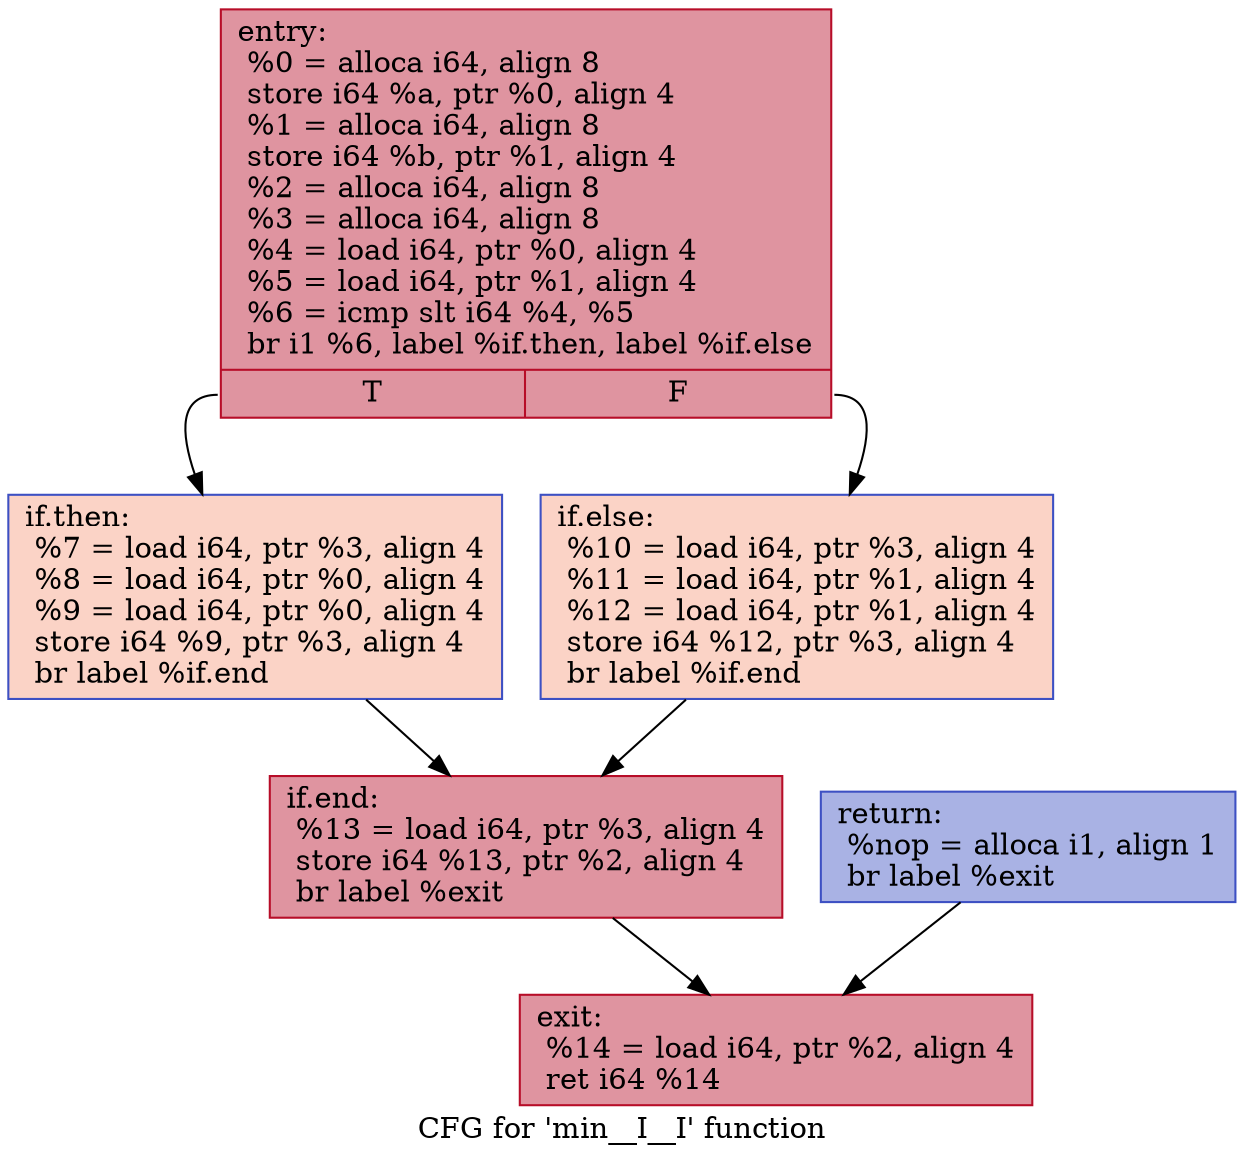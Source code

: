 digraph "CFG for 'min__I__I' function" {
	label="CFG for 'min__I__I' function";

	Node0x1bc8f3041e0 [shape=record,color="#b70d28ff", style=filled, fillcolor="#b70d2870",label="{entry:\l  %0 = alloca i64, align 8\l  store i64 %a, ptr %0, align 4\l  %1 = alloca i64, align 8\l  store i64 %b, ptr %1, align 4\l  %2 = alloca i64, align 8\l  %3 = alloca i64, align 8\l  %4 = load i64, ptr %0, align 4\l  %5 = load i64, ptr %1, align 4\l  %6 = icmp slt i64 %4, %5\l  br i1 %6, label %if.then, label %if.else\l|{<s0>T|<s1>F}}"];
	Node0x1bc8f3041e0:s0 -> Node0x1bc8f304300;
	Node0x1bc8f3041e0:s1 -> Node0x1bc8f3045a0;
	Node0x1bc8f304300 [shape=record,color="#3d50c3ff", style=filled, fillcolor="#f59c7d70",label="{if.then:                                          \l  %7 = load i64, ptr %3, align 4\l  %8 = load i64, ptr %0, align 4\l  %9 = load i64, ptr %0, align 4\l  store i64 %9, ptr %3, align 4\l  br label %if.end\l}"];
	Node0x1bc8f304300 -> Node0x1bc8f3049c0;
	Node0x1bc8f3045a0 [shape=record,color="#3d50c3ff", style=filled, fillcolor="#f59c7d70",label="{if.else:                                          \l  %10 = load i64, ptr %3, align 4\l  %11 = load i64, ptr %1, align 4\l  %12 = load i64, ptr %1, align 4\l  store i64 %12, ptr %3, align 4\l  br label %if.end\l}"];
	Node0x1bc8f3045a0 -> Node0x1bc8f3049c0;
	Node0x1bc8f3049c0 [shape=record,color="#b70d28ff", style=filled, fillcolor="#b70d2870",label="{if.end:                                           \l  %13 = load i64, ptr %3, align 4\l  store i64 %13, ptr %2, align 4\l  br label %exit\l}"];
	Node0x1bc8f3049c0 -> Node0x1bc8f305500;
	Node0x1bc8f304d80 [shape=record,color="#3d50c3ff", style=filled, fillcolor="#3d50c370",label="{return:                                           \l  %nop = alloca i1, align 1\l  br label %exit\l}"];
	Node0x1bc8f304d80 -> Node0x1bc8f305500;
	Node0x1bc8f305500 [shape=record,color="#b70d28ff", style=filled, fillcolor="#b70d2870",label="{exit:                                             \l  %14 = load i64, ptr %2, align 4\l  ret i64 %14\l}"];
}
